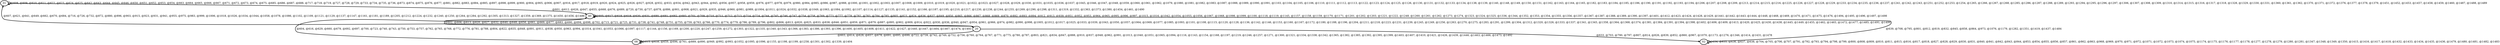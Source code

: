digraph G {
        node [style=rounded, penwidth=3, fontsize=20, shape=oval];
        "01" -> "40" [label="@601, @612, @626, @647, @655, @668, @676, @689, @720, @730, @737, @878, @886, @901, @908, @921, @929, @935, @946, @960, @981, @989, @1004, @1011, @1024, @1032, @1038, @1049, @1063, @1084, @1092, @1107, @1114, @1127, @1135, @1141, @1152, @1166, @1187, @1195, @1210, @1217, @1230, @1238, @1244, @1255, @1269, @1290, @1298, @1311, @1319, @1332, @1363, @1373, @1380, @1454, @1461, @1490", color=black,arrowsize=1,style=bold,penwidth=3,fontsize=20];
"40" -> "20" [label="@602, @606, @613, @620, @627, @632, @640, @648, @656, @661, @669, @677, @683, @690, @694, @698, @702, @715, @721, @725, @731, @738, @741, @748, @751, @755, @759, @763, @766, @770, @774, @779, @786, @789, @796, @802, @806, @813, @820, @825, @833, @838, @846, @851, @859, @871, @879, @887, @895, @902, @909, @914, @922, @930, @936, @940, @947, @954, @961, @966, @974, @982, @990, @998, @1005, @1012, @1017, @1025, @1033, @1039, @1043, @1050, @1057, @1064, @1069, @1077, @1085, @1093, @1101, @1108, @1115, @1120, @1128, @1136, @1142, @1146, @1153, @1160, @1167, @1172, @1180, @1188, @1196, @1204, @1211, @1218, @1223, @1231, @1239, @1245, @1249, @1256, @1263, @1270, @1275, @1283, @1291, @1299, @1304, @1312, @1320, @1326, @1333, @1337, @1341, @1345, @1358, @1364, @1368, @1374, @1381, @1384, @1391, @1394, @1398, @1402, @1406, @1409, @1413, @1420, @1425, @1430, @1438, @1445, @1449, @1455, @1462, @1465, @1472, @1477, @1485, @1491, @1499", color=black,arrowsize=1,style=bold,penwidth=3,fontsize=20];
"20" -> "08" [label="@603, @614, @628, @657, @678, @691, @695, @699, @722, @739, @742, @749, @752, @756, @760, @764, @767, @771, @775, @780, @787, @803, @821, @834, @847, @888, @910, @937, @948, @962, @991, @1013, @1040, @1051, @1065, @1094, @1116, @1143, @1154, @1168, @1197, @1219, @1246, @1257, @1271, @1300, @1321, @1334, @1338, @1342, @1365, @1382, @1385, @1392, @1395, @1399, @1403, @1407, @1410, @1421, @1426, @1439, @1446, @1463, @1466, @1473, @1492", color=black,arrowsize=1,style=bold,penwidth=3,fontsize=20];
"08" -> "40" [label="@604, @616, @629, @660, @679, @692, @697, @700, @723, @740, @743, @750, @753, @757, @762, @765, @768, @772, @776, @781, @788, @804, @822, @835, @848, @891, @911, @938, @950, @963, @994, @1014, @1041, @1053, @1066, @1097, @1117, @1144, @1156, @1169, @1200, @1220, @1247, @1259, @1272, @1303, @1322, @1335, @1340, @1343, @1366, @1383, @1386, @1393, @1396, @1400, @1405, @1408, @1411, @1422, @1427, @1440, @1447, @1464, @1467, @1474, @1493", color=black,arrowsize=1,style=bold,penwidth=3,fontsize=20];
"40" -> "40" [label="@605, @617, @618, @619, @630, @631, @680, @681, @682, @693, @701, @709, @710, @711, @712, @713, @714, @724, @744, @745, @746, @747, @754, @758, @769, @773, @777, @778, @782, @783, @784, @785, @805, @823, @824, @836, @837, @849, @850, @865, @866, @867, @868, @869, @870, @892, @893, @894, @912, @913, @939, @951, @952, @953, @964, @965, @995, @996, @997, @1015, @1016, @1042, @1054, @1055, @1056, @1067, @1068, @1098, @1099, @1100, @1118, @1119, @1145, @1157, @1158, @1159, @1170, @1171, @1201, @1202, @1203, @1221, @1222, @1248, @1260, @1261, @1262, @1273, @1274, @1323, @1324, @1325, @1336, @1344, @1352, @1353, @1354, @1355, @1356, @1357, @1367, @1387, @1388, @1389, @1390, @1397, @1401, @1412, @1423, @1424, @1428, @1429, @1441, @1442, @1443, @1444, @1448, @1468, @1469, @1470, @1471, @1475, @1476, @1494, @1495, @1496, @1497, @1498", color=black,arrowsize=1,style=bold,penwidth=3,fontsize=20];
"20" -> "01" [label="@607, @621, @641, @649, @662, @670, @684, @716, @726, @732, @872, @880, @896, @903, @915, @923, @931, @941, @955, @975, @983, @999, @1006, @1018, @1026, @1034, @1044, @1058, @1078, @1086, @1102, @1109, @1121, @1129, @1137, @1147, @1161, @1181, @1189, @1205, @1212, @1224, @1232, @1240, @1250, @1264, @1284, @1292, @1305, @1313, @1327, @1359, @1369, @1375, @1450, @1456, @1486", color=black,arrowsize=1,style=bold,penwidth=3,fontsize=20];
"01" -> "01" [label="@608, @609, @610, @611, @622, @623, @624, @625, @642, @643, @644, @645, @646, @650, @651, @652, @653, @654, @663, @664, @665, @666, @667, @671, @672, @673, @674, @675, @685, @686, @687, @688, @717, @718, @719, @727, @728, @729, @733, @734, @735, @736, @873, @874, @875, @876, @877, @881, @882, @883, @884, @885, @897, @898, @899, @900, @904, @905, @906, @907, @916, @917, @918, @919, @920, @924, @925, @926, @927, @928, @932, @933, @934, @942, @943, @944, @945, @956, @957, @958, @959, @976, @977, @978, @979, @980, @984, @985, @986, @987, @988, @1000, @1001, @1002, @1003, @1007, @1008, @1009, @1010, @1019, @1020, @1021, @1022, @1023, @1027, @1028, @1029, @1030, @1031, @1035, @1036, @1037, @1045, @1046, @1047, @1048, @1059, @1060, @1061, @1062, @1079, @1080, @1081, @1082, @1083, @1087, @1088, @1089, @1090, @1091, @1103, @1104, @1105, @1106, @1110, @1111, @1112, @1113, @1122, @1123, @1124, @1125, @1126, @1130, @1131, @1132, @1133, @1134, @1138, @1139, @1140, @1148, @1149, @1150, @1151, @1162, @1163, @1164, @1165, @1182, @1183, @1184, @1185, @1186, @1190, @1191, @1192, @1193, @1194, @1206, @1207, @1208, @1209, @1213, @1214, @1215, @1216, @1225, @1226, @1227, @1228, @1229, @1233, @1234, @1235, @1236, @1237, @1241, @1242, @1243, @1251, @1252, @1253, @1254, @1265, @1266, @1267, @1268, @1285, @1286, @1287, @1288, @1289, @1293, @1294, @1295, @1296, @1297, @1306, @1307, @1308, @1309, @1310, @1314, @1315, @1316, @1317, @1318, @1328, @1329, @1330, @1331, @1360, @1361, @1362, @1370, @1371, @1372, @1376, @1377, @1378, @1379, @1451, @1452, @1453, @1457, @1458, @1459, @1460, @1487, @1488, @1489", color=black,arrowsize=1,style=bold,penwidth=3,fontsize=20];
"08" -> "08" [label="@615, @658, @659, @696, @761, @889, @890, @949, @992, @993, @1052, @1095, @1096, @1155, @1198, @1199, @1258, @1301, @1302, @1339, @1404", color=black,arrowsize=1,style=bold,penwidth=3,fontsize=20];
"20" -> "02" [label="@633, @703, @790, @797, @807, @814, @826, @839, @852, @860, @967, @1070, @1173, @1276, @1346, @1414, @1431, @1478", color=black,arrowsize=1,style=bold,penwidth=3,fontsize=20];
"02" -> "02" [label="@634, @635, @636, @637, @638, @704, @705, @706, @707, @791, @792, @793, @794, @798, @799, @800, @808, @809, @810, @811, @815, @816, @817, @818, @827, @828, @829, @830, @831, @840, @841, @842, @843, @844, @853, @854, @855, @856, @857, @861, @862, @863, @968, @969, @970, @971, @972, @1071, @1072, @1073, @1074, @1075, @1174, @1175, @1176, @1177, @1178, @1277, @1278, @1279, @1280, @1281, @1347, @1348, @1349, @1350, @1415, @1416, @1417, @1418, @1432, @1433, @1434, @1435, @1436, @1479, @1480, @1481, @1482, @1483", color=black,arrowsize=1,style=bold,penwidth=3,fontsize=20];
"02" -> "40" [label="@639, @708, @795, @801, @812, @819, @832, @845, @858, @864, @973, @1076, @1179, @1282, @1351, @1419, @1437, @1484", color=black,arrowsize=1,style=bold,penwidth=3,fontsize=20];
}
